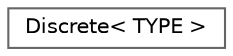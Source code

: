 digraph "Gráfico de Hierarquia de Classes"
{
 // LATEX_PDF_SIZE
  bgcolor="transparent";
  edge [fontname=Helvetica,fontsize=10,labelfontname=Helvetica,labelfontsize=10];
  node [fontname=Helvetica,fontsize=10,shape=box,height=0.2,width=0.4];
  rankdir="LR";
  Node0 [id="Node000000",label="Discrete\< TYPE \>",height=0.2,width=0.4,color="grey40", fillcolor="white", style="filled",URL="$class_discrete.html",tooltip="Uma classe para representar uma distribuição de dados discretos."];
}
